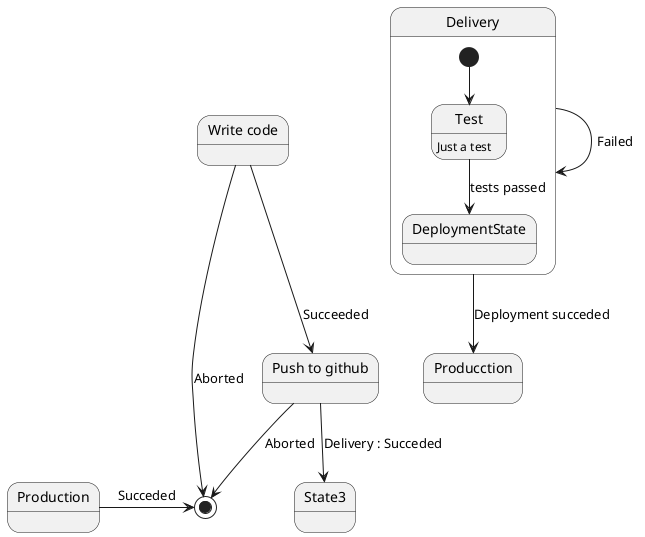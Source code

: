 @startuml Write Code
' this diagram shows the different states when you are acting on it
' traffic light -> theres a sequence and an order
' the events that happens depends on previous state: initial state -> event -> endstate

state "Write code" as State1
state "Push to github" as State2

State1 --> State2 : Succeeded
State1 --> [*]: Aborted
State2 --> State3: Delivery : Succeded
State2 --> [*]: Aborted

state Delivery {
  Test: Just a test
  [*] --> Test
  Test --> DeploymentState : tests passed
}

Delivery --> Delivery : Failed
Delivery --> Producction: Deployment succeded

Production -right-> [*] : Succeded

@enduml
